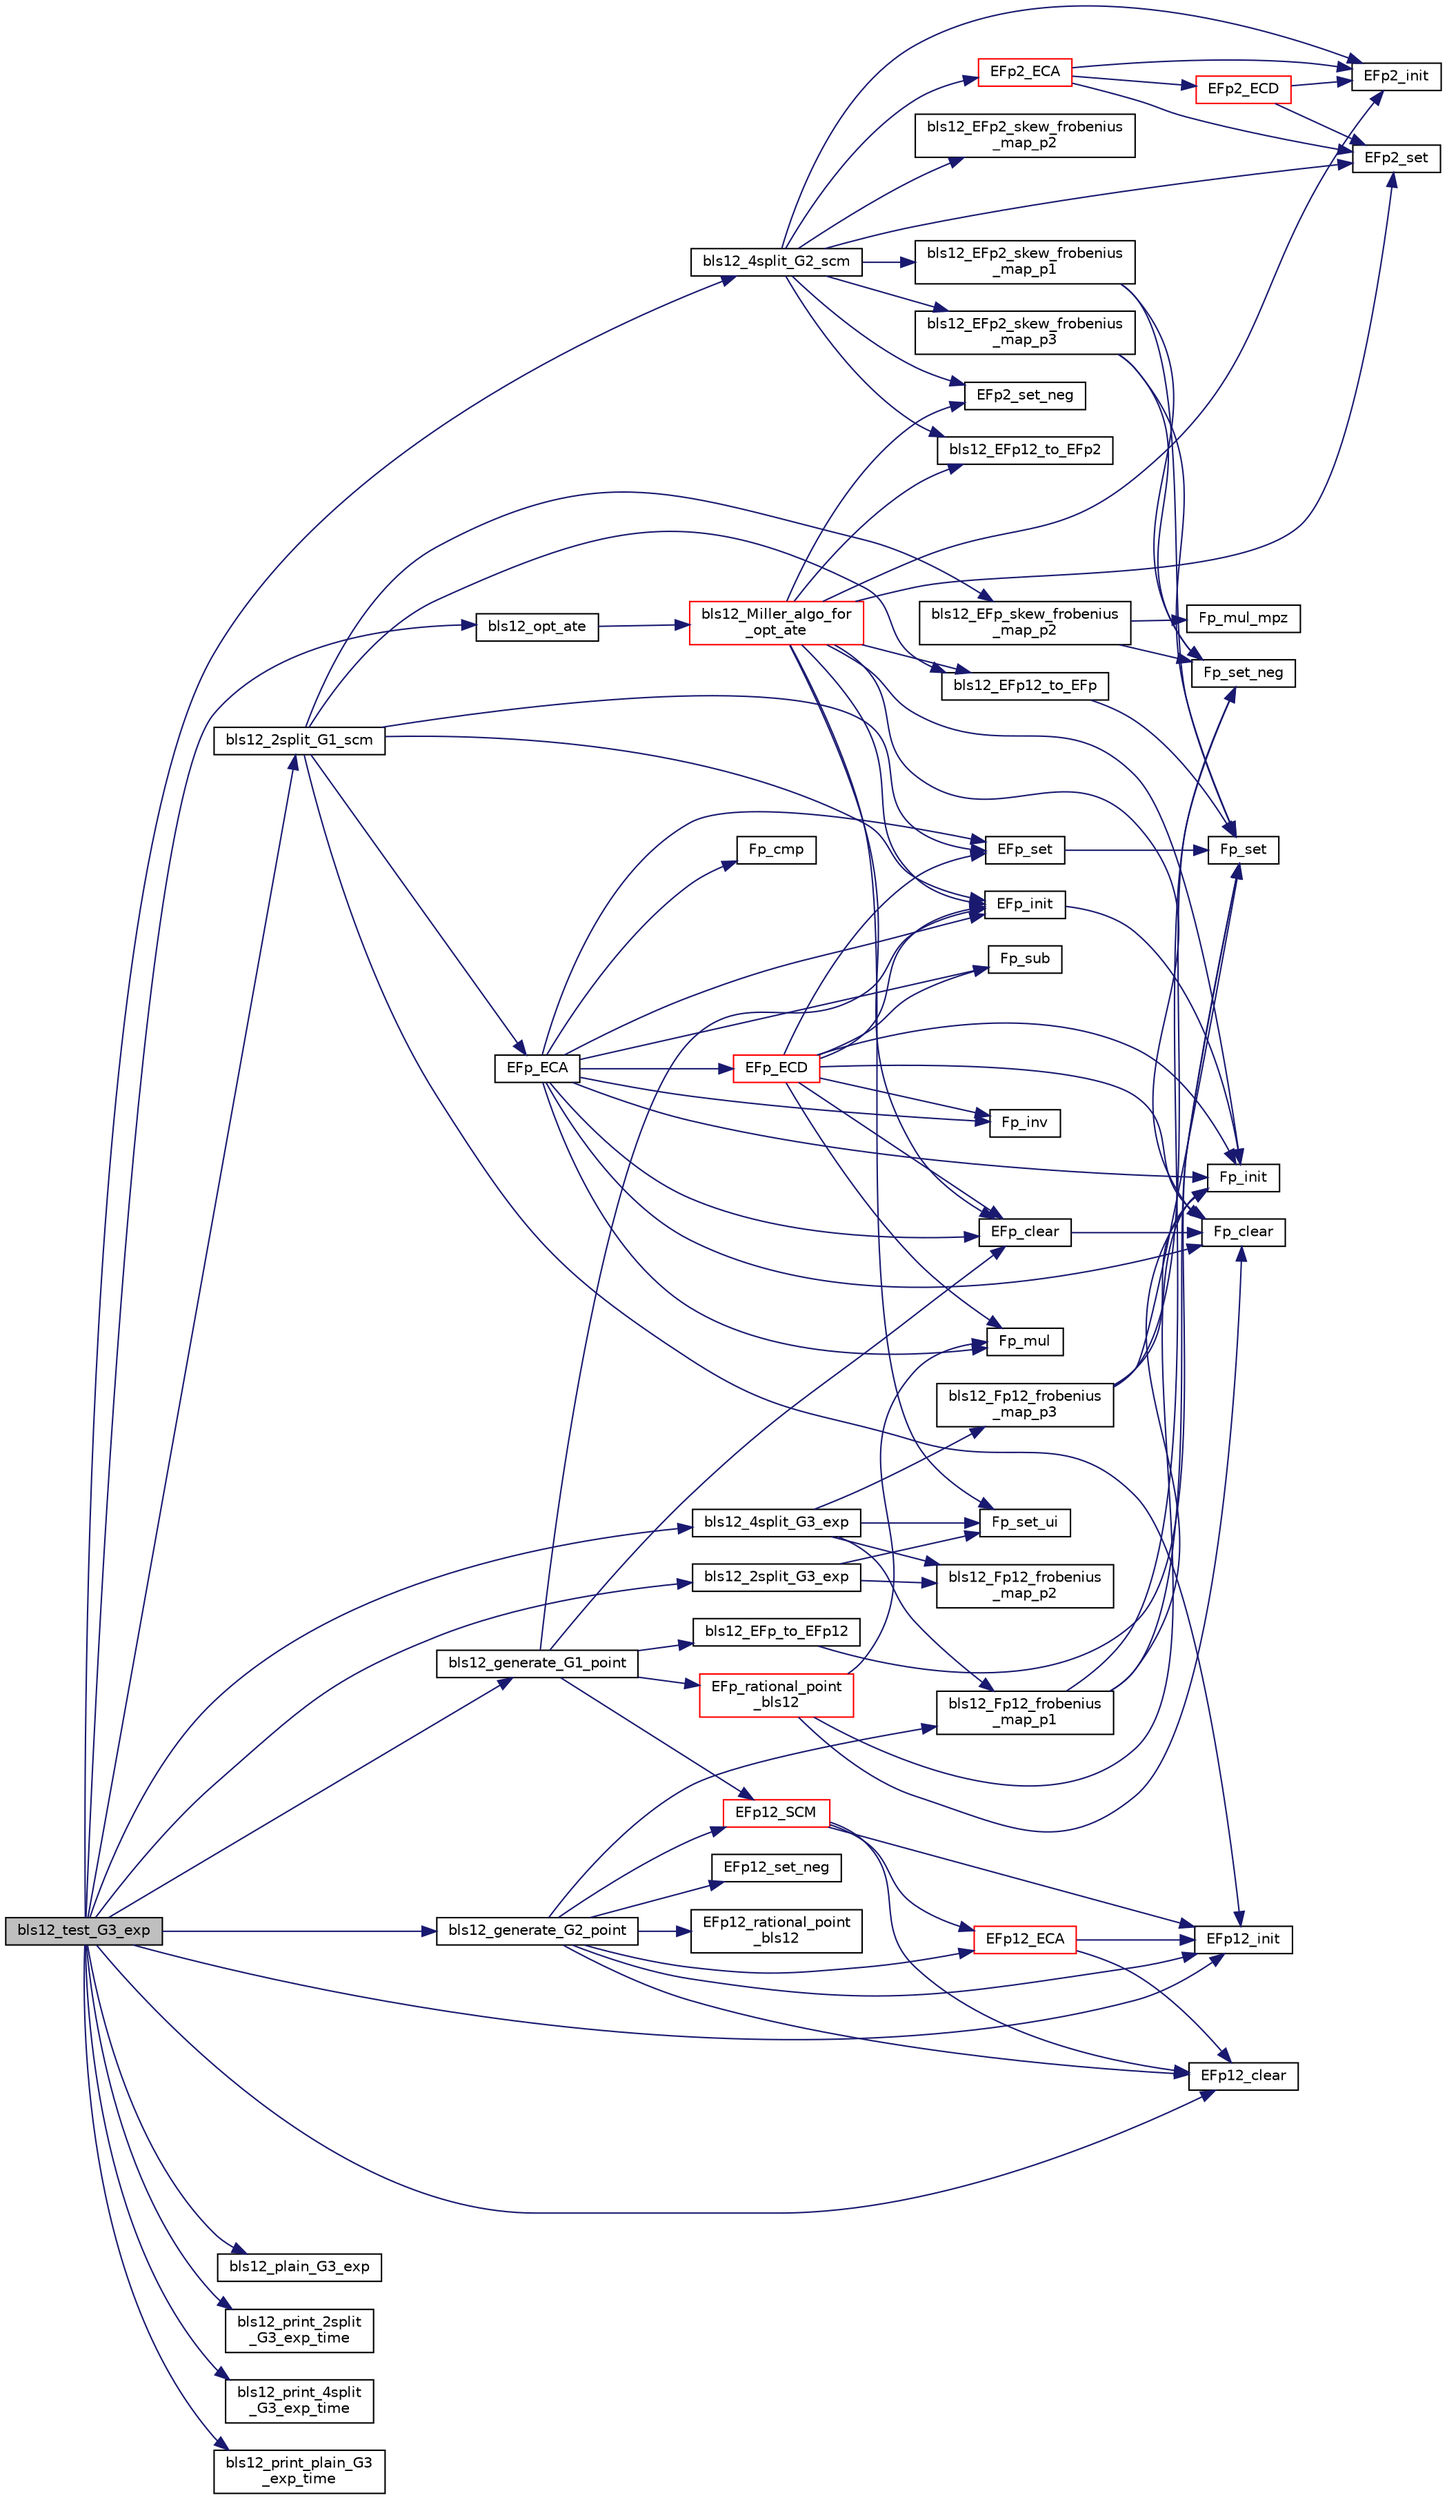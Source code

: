 digraph "bls12_test_G3_exp"
{
  edge [fontname="Helvetica",fontsize="10",labelfontname="Helvetica",labelfontsize="10"];
  node [fontname="Helvetica",fontsize="10",shape=record];
  rankdir="LR";
  Node74 [label="bls12_test_G3_exp",height=0.2,width=0.4,color="black", fillcolor="grey75", style="filled", fontcolor="black"];
  Node74 -> Node75 [color="midnightblue",fontsize="10",style="solid"];
  Node75 [label="bls12_2split_G1_scm",height=0.2,width=0.4,color="black", fillcolor="white", style="filled",URL="$bls12__scm_8h.html#aae42e6e607e5af6339f4fc74acd931e3"];
  Node75 -> Node76 [color="midnightblue",fontsize="10",style="solid"];
  Node76 [label="bls12_EFp12_to_EFp",height=0.2,width=0.4,color="black", fillcolor="white", style="filled",URL="$bls12__twist_8h.html#ab400c20c7379b8092500f351fda16323"];
  Node76 -> Node77 [color="midnightblue",fontsize="10",style="solid"];
  Node77 [label="Fp_set",height=0.2,width=0.4,color="black", fillcolor="white", style="filled",URL="$bn__fp_8h.html#ab986f83b75086cf6c3f40105c5ae23b8"];
  Node75 -> Node78 [color="midnightblue",fontsize="10",style="solid"];
  Node78 [label="bls12_EFp_skew_frobenius\l_map_p2",height=0.2,width=0.4,color="black", fillcolor="white", style="filled",URL="$bls12__skew__frobenius_8h.html#a27f5995aeb743e8ca184d8fdfe4dd819"];
  Node78 -> Node79 [color="midnightblue",fontsize="10",style="solid"];
  Node79 [label="Fp_mul_mpz",height=0.2,width=0.4,color="black", fillcolor="white", style="filled",URL="$bn__fp_8h.html#a8fccc49cb2bfe0065b0b8374f49b2a2e"];
  Node78 -> Node80 [color="midnightblue",fontsize="10",style="solid"];
  Node80 [label="Fp_set_neg",height=0.2,width=0.4,color="black", fillcolor="white", style="filled",URL="$bn__fp_8h.html#ab8ccba7d599eda4d0cd9e34b09fe38e6"];
  Node75 -> Node81 [color="midnightblue",fontsize="10",style="solid"];
  Node81 [label="EFp12_init",height=0.2,width=0.4,color="black", fillcolor="white", style="filled",URL="$bn__efp12_8h.html#a1cef63517b0aaf7a3c4c3f0b030d00aa"];
  Node75 -> Node82 [color="midnightblue",fontsize="10",style="solid"];
  Node82 [label="EFp_ECA",height=0.2,width=0.4,color="black", fillcolor="white", style="filled",URL="$bn__efp_8h.html#a4b290a91bf913cf38dffee13f1db784b"];
  Node82 -> Node83 [color="midnightblue",fontsize="10",style="solid"];
  Node83 [label="EFp_set",height=0.2,width=0.4,color="black", fillcolor="white", style="filled",URL="$bn__efp_8h.html#abb438750cc5bfec2da8cd2f3863a985f"];
  Node83 -> Node77 [color="midnightblue",fontsize="10",style="solid"];
  Node82 -> Node84 [color="midnightblue",fontsize="10",style="solid"];
  Node84 [label="Fp_cmp",height=0.2,width=0.4,color="black", fillcolor="white", style="filled",URL="$bn__fp_8h.html#a62942c9110cdc838f5658552ced10c44"];
  Node82 -> Node85 [color="midnightblue",fontsize="10",style="solid"];
  Node85 [label="EFp_ECD",height=0.2,width=0.4,color="red", fillcolor="white", style="filled",URL="$bn__efp_8h.html#a9ba98cee075d39257ea190cbe340dec5"];
  Node85 -> Node87 [color="midnightblue",fontsize="10",style="solid"];
  Node87 [label="EFp_init",height=0.2,width=0.4,color="black", fillcolor="white", style="filled",URL="$bn__efp_8h.html#a2b1c0fe61a09134e31640f1565a48ed1"];
  Node87 -> Node88 [color="midnightblue",fontsize="10",style="solid"];
  Node88 [label="Fp_init",height=0.2,width=0.4,color="black", fillcolor="white", style="filled",URL="$bn__fp_8h.html#af102c589736284034064b7c2283000cb"];
  Node85 -> Node83 [color="midnightblue",fontsize="10",style="solid"];
  Node85 -> Node88 [color="midnightblue",fontsize="10",style="solid"];
  Node85 -> Node90 [color="midnightblue",fontsize="10",style="solid"];
  Node90 [label="Fp_inv",height=0.2,width=0.4,color="black", fillcolor="white", style="filled",URL="$bn__fp_8h.html#aed138c92bbb10803bffd0f8eb0c090ce"];
  Node85 -> Node91 [color="midnightblue",fontsize="10",style="solid"];
  Node91 [label="Fp_mul",height=0.2,width=0.4,color="black", fillcolor="white", style="filled",URL="$bn__fp_8h.html#a880fb156a0cc84e3483d481f9f22784e"];
  Node85 -> Node92 [color="midnightblue",fontsize="10",style="solid"];
  Node92 [label="Fp_sub",height=0.2,width=0.4,color="black", fillcolor="white", style="filled",URL="$bn__fp_8h.html#ac462212d662d8bd7041f5fa8df436c2d"];
  Node85 -> Node93 [color="midnightblue",fontsize="10",style="solid"];
  Node93 [label="Fp_clear",height=0.2,width=0.4,color="black", fillcolor="white", style="filled",URL="$bn__fp_8h.html#a8020d216e590f1a4e3ed197dac0920fc"];
  Node85 -> Node94 [color="midnightblue",fontsize="10",style="solid"];
  Node94 [label="EFp_clear",height=0.2,width=0.4,color="black", fillcolor="white", style="filled",URL="$bn__efp_8h.html#a8d12aae9ceed0cf06fffc1dc2c2aae40"];
  Node94 -> Node93 [color="midnightblue",fontsize="10",style="solid"];
  Node82 -> Node87 [color="midnightblue",fontsize="10",style="solid"];
  Node82 -> Node88 [color="midnightblue",fontsize="10",style="solid"];
  Node82 -> Node92 [color="midnightblue",fontsize="10",style="solid"];
  Node82 -> Node90 [color="midnightblue",fontsize="10",style="solid"];
  Node82 -> Node91 [color="midnightblue",fontsize="10",style="solid"];
  Node82 -> Node93 [color="midnightblue",fontsize="10",style="solid"];
  Node82 -> Node94 [color="midnightblue",fontsize="10",style="solid"];
  Node75 -> Node87 [color="midnightblue",fontsize="10",style="solid"];
  Node75 -> Node83 [color="midnightblue",fontsize="10",style="solid"];
  Node74 -> Node95 [color="midnightblue",fontsize="10",style="solid"];
  Node95 [label="bls12_2split_G3_exp",height=0.2,width=0.4,color="black", fillcolor="white", style="filled",URL="$bls12___g3__exp_8h.html#a04349573c89d398f04506a6db9e2c487"];
  Node95 -> Node96 [color="midnightblue",fontsize="10",style="solid"];
  Node96 [label="bls12_Fp12_frobenius\l_map_p2",height=0.2,width=0.4,color="black", fillcolor="white", style="filled",URL="$bls12__frobenius_8h.html#af6a38141d5aa4f0fc4361d12d8c05671"];
  Node95 -> Node97 [color="midnightblue",fontsize="10",style="solid"];
  Node97 [label="Fp_set_ui",height=0.2,width=0.4,color="black", fillcolor="white", style="filled",URL="$bn__fp_8h.html#ae0585a806e578512a600d6f65043bd1f"];
  Node74 -> Node98 [color="midnightblue",fontsize="10",style="solid"];
  Node98 [label="bls12_4split_G2_scm",height=0.2,width=0.4,color="black", fillcolor="white", style="filled",URL="$bls12__scm_8h.html#a4ba82479d082bed6f2f58f848d771bc7"];
  Node98 -> Node99 [color="midnightblue",fontsize="10",style="solid"];
  Node99 [label="bls12_EFp12_to_EFp2",height=0.2,width=0.4,color="black", fillcolor="white", style="filled",URL="$bls12__twist_8h.html#a069ee5f353c96be9b1821af349731fe3"];
  Node98 -> Node100 [color="midnightblue",fontsize="10",style="solid"];
  Node100 [label="bls12_EFp2_skew_frobenius\l_map_p1",height=0.2,width=0.4,color="black", fillcolor="white", style="filled",URL="$bls12__skew__frobenius_8h.html#a8d89c42f0d2898af5639f908ebc6ad72"];
  Node100 -> Node77 [color="midnightblue",fontsize="10",style="solid"];
  Node100 -> Node80 [color="midnightblue",fontsize="10",style="solid"];
  Node98 -> Node101 [color="midnightblue",fontsize="10",style="solid"];
  Node101 [label="bls12_EFp2_skew_frobenius\l_map_p2",height=0.2,width=0.4,color="black", fillcolor="white", style="filled",URL="$bls12__skew__frobenius_8h.html#a53a7cd126428aa8a94732b2c521ad0f7"];
  Node98 -> Node102 [color="midnightblue",fontsize="10",style="solid"];
  Node102 [label="bls12_EFp2_skew_frobenius\l_map_p3",height=0.2,width=0.4,color="black", fillcolor="white", style="filled",URL="$bls12__skew__frobenius_8h.html#a87f87eeb97f9ba92718de8561d8a486d"];
  Node102 -> Node77 [color="midnightblue",fontsize="10",style="solid"];
  Node102 -> Node80 [color="midnightblue",fontsize="10",style="solid"];
  Node98 -> Node103 [color="midnightblue",fontsize="10",style="solid"];
  Node103 [label="EFp2_ECA",height=0.2,width=0.4,color="red", fillcolor="white", style="filled",URL="$bn__efp2_8h.html#ae9f5dce3ffb3ddbf68b416ab7bcb7cfb"];
  Node103 -> Node104 [color="midnightblue",fontsize="10",style="solid"];
  Node104 [label="EFp2_set",height=0.2,width=0.4,color="black", fillcolor="white", style="filled",URL="$bn__efp2_8h.html#ab9ebc9caf2c47493f224e70b99d26cba"];
  Node103 -> Node105 [color="midnightblue",fontsize="10",style="solid"];
  Node105 [label="EFp2_ECD",height=0.2,width=0.4,color="red", fillcolor="white", style="filled",URL="$bn__efp2_8h.html#aab22a95931ba31d80f3ef4a3f72f6ce5"];
  Node105 -> Node106 [color="midnightblue",fontsize="10",style="solid"];
  Node106 [label="EFp2_init",height=0.2,width=0.4,color="black", fillcolor="white", style="filled",URL="$bn__efp2_8h.html#aaf4ebcd7da9b58a19626739159b1c468"];
  Node105 -> Node104 [color="midnightblue",fontsize="10",style="solid"];
  Node103 -> Node106 [color="midnightblue",fontsize="10",style="solid"];
  Node98 -> Node106 [color="midnightblue",fontsize="10",style="solid"];
  Node98 -> Node104 [color="midnightblue",fontsize="10",style="solid"];
  Node98 -> Node108 [color="midnightblue",fontsize="10",style="solid"];
  Node108 [label="EFp2_set_neg",height=0.2,width=0.4,color="black", fillcolor="white", style="filled",URL="$bn__efp2_8h.html#a9dec6dd06434dcf90206232bd085146d"];
  Node74 -> Node109 [color="midnightblue",fontsize="10",style="solid"];
  Node109 [label="bls12_4split_G3_exp",height=0.2,width=0.4,color="black", fillcolor="white", style="filled",URL="$bls12___g3__exp_8h.html#a9664a6d82c05d087c7e9cf80b657311d"];
  Node109 -> Node110 [color="midnightblue",fontsize="10",style="solid"];
  Node110 [label="bls12_Fp12_frobenius\l_map_p1",height=0.2,width=0.4,color="black", fillcolor="white", style="filled",URL="$bls12__frobenius_8h.html#a22e66a8db607710f331457d0a42b52a6"];
  Node110 -> Node88 [color="midnightblue",fontsize="10",style="solid"];
  Node110 -> Node77 [color="midnightblue",fontsize="10",style="solid"];
  Node110 -> Node80 [color="midnightblue",fontsize="10",style="solid"];
  Node109 -> Node96 [color="midnightblue",fontsize="10",style="solid"];
  Node109 -> Node111 [color="midnightblue",fontsize="10",style="solid"];
  Node111 [label="bls12_Fp12_frobenius\l_map_p3",height=0.2,width=0.4,color="black", fillcolor="white", style="filled",URL="$bls12__frobenius_8h.html#a8b383bddc2f7f902a85b73bea5d9d44d"];
  Node111 -> Node88 [color="midnightblue",fontsize="10",style="solid"];
  Node111 -> Node77 [color="midnightblue",fontsize="10",style="solid"];
  Node111 -> Node80 [color="midnightblue",fontsize="10",style="solid"];
  Node109 -> Node97 [color="midnightblue",fontsize="10",style="solid"];
  Node74 -> Node112 [color="midnightblue",fontsize="10",style="solid"];
  Node112 [label="bls12_generate_G1_point",height=0.2,width=0.4,color="black", fillcolor="white", style="filled",URL="$bls12__generate__points_8h.html#a72ef3b90d050e3eeb5395016e62ceaf1"];
  Node112 -> Node113 [color="midnightblue",fontsize="10",style="solid"];
  Node113 [label="bls12_EFp_to_EFp12",height=0.2,width=0.4,color="black", fillcolor="white", style="filled",URL="$bls12__twist_8h.html#a1fff3d9b5a4da8df91e68493d344cb6b"];
  Node113 -> Node77 [color="midnightblue",fontsize="10",style="solid"];
  Node112 -> Node114 [color="midnightblue",fontsize="10",style="solid"];
  Node114 [label="EFp12_SCM",height=0.2,width=0.4,color="red", fillcolor="white", style="filled",URL="$bn__efp12_8h.html#a525c20258f15285298ddf9ef3d334a67"];
  Node114 -> Node81 [color="midnightblue",fontsize="10",style="solid"];
  Node114 -> Node118 [color="midnightblue",fontsize="10",style="solid"];
  Node118 [label="EFp12_ECA",height=0.2,width=0.4,color="red", fillcolor="white", style="filled",URL="$bn__efp12_8h.html#aa9cc7485b8fda733e5d194e0b658afe4"];
  Node118 -> Node81 [color="midnightblue",fontsize="10",style="solid"];
  Node118 -> Node117 [color="midnightblue",fontsize="10",style="solid"];
  Node117 [label="EFp12_clear",height=0.2,width=0.4,color="black", fillcolor="white", style="filled",URL="$bn__efp12_8h.html#af82bf012407b635d6e636d5323cd5da8"];
  Node114 -> Node117 [color="midnightblue",fontsize="10",style="solid"];
  Node112 -> Node94 [color="midnightblue",fontsize="10",style="solid"];
  Node112 -> Node87 [color="midnightblue",fontsize="10",style="solid"];
  Node112 -> Node119 [color="midnightblue",fontsize="10",style="solid"];
  Node119 [label="EFp_rational_point\l_bls12",height=0.2,width=0.4,color="red", fillcolor="white", style="filled",URL="$bn__efp_8h.html#a131fa3538790c33f2006d84b4a60f4e5"];
  Node119 -> Node88 [color="midnightblue",fontsize="10",style="solid"];
  Node119 -> Node91 [color="midnightblue",fontsize="10",style="solid"];
  Node119 -> Node93 [color="midnightblue",fontsize="10",style="solid"];
  Node74 -> Node125 [color="midnightblue",fontsize="10",style="solid"];
  Node125 [label="bls12_generate_G2_point",height=0.2,width=0.4,color="black", fillcolor="white", style="filled",URL="$bls12__generate__points_8h.html#ab798368874a1a8365377d05ce9c5c121"];
  Node125 -> Node110 [color="midnightblue",fontsize="10",style="solid"];
  Node125 -> Node117 [color="midnightblue",fontsize="10",style="solid"];
  Node125 -> Node118 [color="midnightblue",fontsize="10",style="solid"];
  Node125 -> Node81 [color="midnightblue",fontsize="10",style="solid"];
  Node125 -> Node126 [color="midnightblue",fontsize="10",style="solid"];
  Node126 [label="EFp12_rational_point\l_bls12",height=0.2,width=0.4,color="black", fillcolor="white", style="filled",URL="$bn__efp12_8h.html#abcb5db21f94f92eb107a8f3a44219798"];
  Node125 -> Node114 [color="midnightblue",fontsize="10",style="solid"];
  Node125 -> Node127 [color="midnightblue",fontsize="10",style="solid"];
  Node127 [label="EFp12_set_neg",height=0.2,width=0.4,color="black", fillcolor="white", style="filled",URL="$bn__efp12_8h.html#a54993609dbef771a15951f007d77f4ac"];
  Node74 -> Node128 [color="midnightblue",fontsize="10",style="solid"];
  Node128 [label="bls12_opt_ate",height=0.2,width=0.4,color="black", fillcolor="white", style="filled",URL="$bls12__pairings_8h.html#a9fbfb8c58f4bcd4e8eb916a2f9419c2e"];
  Node128 -> Node129 [color="midnightblue",fontsize="10",style="solid"];
  Node129 [label="bls12_Miller_algo_for\l_opt_ate",height=0.2,width=0.4,color="red", fillcolor="white", style="filled",URL="$bls12__miller__optate_8h.html#a4dd1ea18b9004d2f7dc99fc940dbab12"];
  Node129 -> Node76 [color="midnightblue",fontsize="10",style="solid"];
  Node129 -> Node99 [color="midnightblue",fontsize="10",style="solid"];
  Node129 -> Node106 [color="midnightblue",fontsize="10",style="solid"];
  Node129 -> Node104 [color="midnightblue",fontsize="10",style="solid"];
  Node129 -> Node108 [color="midnightblue",fontsize="10",style="solid"];
  Node129 -> Node94 [color="midnightblue",fontsize="10",style="solid"];
  Node129 -> Node87 [color="midnightblue",fontsize="10",style="solid"];
  Node129 -> Node93 [color="midnightblue",fontsize="10",style="solid"];
  Node129 -> Node88 [color="midnightblue",fontsize="10",style="solid"];
  Node129 -> Node97 [color="midnightblue",fontsize="10",style="solid"];
  Node74 -> Node134 [color="midnightblue",fontsize="10",style="solid"];
  Node134 [label="bls12_plain_G3_exp",height=0.2,width=0.4,color="black", fillcolor="white", style="filled",URL="$bls12___g3__exp_8h.html#a62ad2674d4d8c8ed394f5df155ad5b94"];
  Node74 -> Node135 [color="midnightblue",fontsize="10",style="solid"];
  Node135 [label="bls12_print_2split\l_G3_exp_time",height=0.2,width=0.4,color="black", fillcolor="white", style="filled",URL="$bls12__timeprint_8h.html#aceb4cff451b842045f50dd4f77027a64"];
  Node74 -> Node136 [color="midnightblue",fontsize="10",style="solid"];
  Node136 [label="bls12_print_4split\l_G3_exp_time",height=0.2,width=0.4,color="black", fillcolor="white", style="filled",URL="$bls12__timeprint_8h.html#ae5fdf6ed71a71987c83e875e6d43433a"];
  Node74 -> Node137 [color="midnightblue",fontsize="10",style="solid"];
  Node137 [label="bls12_print_plain_G3\l_exp_time",height=0.2,width=0.4,color="black", fillcolor="white", style="filled",URL="$bls12__timeprint_8h.html#a4c48211c6a16adcd18922653fb05a1b7"];
  Node74 -> Node117 [color="midnightblue",fontsize="10",style="solid"];
  Node74 -> Node81 [color="midnightblue",fontsize="10",style="solid"];
}
